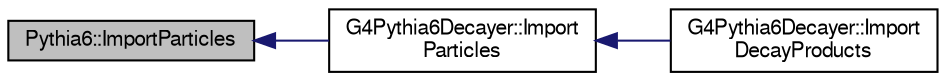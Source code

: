 digraph "Pythia6::ImportParticles"
{
  bgcolor="transparent";
  edge [fontname="FreeSans",fontsize="10",labelfontname="FreeSans",labelfontsize="10"];
  node [fontname="FreeSans",fontsize="10",shape=record];
  rankdir="LR";
  Node1 [label="Pythia6::ImportParticles",height=0.2,width=0.4,color="black", fillcolor="grey75", style="filled" fontcolor="black"];
  Node1 -> Node2 [dir="back",color="midnightblue",fontsize="10",style="solid",fontname="FreeSans"];
  Node2 [label="G4Pythia6Decayer::Import\lParticles",height=0.2,width=0.4,color="black",URL="$d8/d46/classG4Pythia6Decayer.html#a3eb447ab907ce5466a4e3a15bc45b4e3"];
  Node2 -> Node3 [dir="back",color="midnightblue",fontsize="10",style="solid",fontname="FreeSans"];
  Node3 [label="G4Pythia6Decayer::Import\lDecayProducts",height=0.2,width=0.4,color="black",URL="$d8/d46/classG4Pythia6Decayer.html#abfacb9324d1fbeb7ff32c0cbff78dfec"];
}
